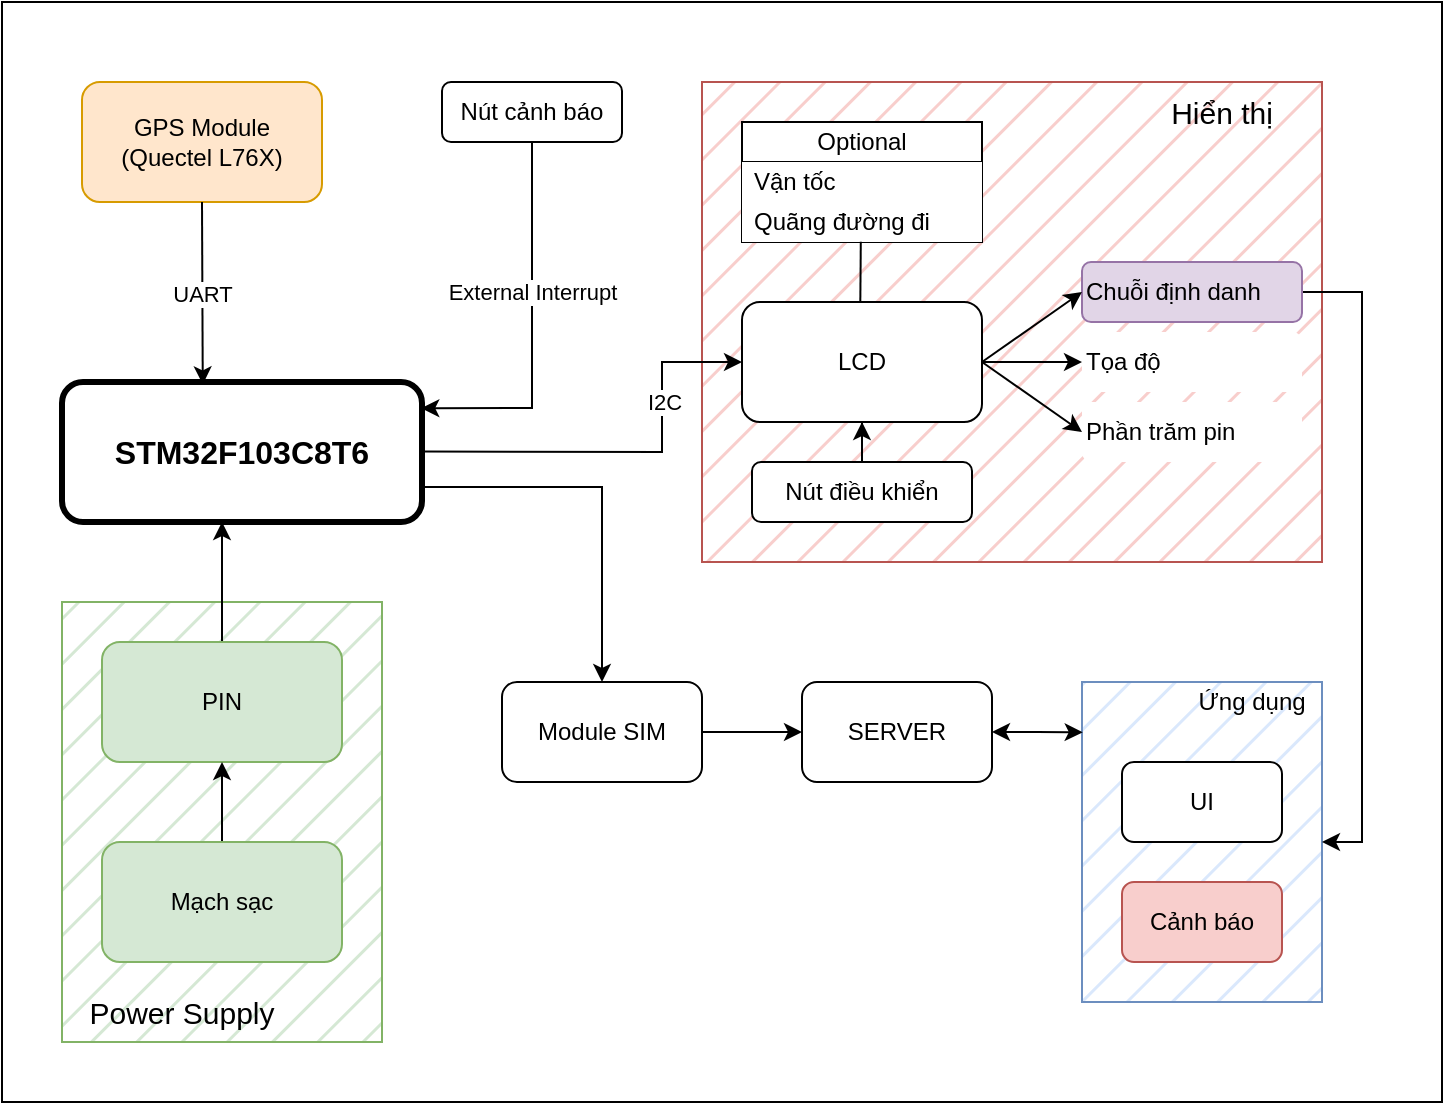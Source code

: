 <mxfile version="24.2.5" type="github">
  <diagram name="Page-1" id="vP7GKqEe_UTquGLLv8JT">
    <mxGraphModel dx="1390" dy="716" grid="1" gridSize="10" guides="1" tooltips="1" connect="1" arrows="1" fold="1" page="1" pageScale="1" pageWidth="850" pageHeight="1100" math="0" shadow="0">
      <root>
        <mxCell id="0" />
        <mxCell id="1" parent="0" />
        <mxCell id="70fF8Lxhg9ggZ1zZ8sWO-58" value="" style="rounded=0;whiteSpace=wrap;html=1;" parent="1" vertex="1">
          <mxGeometry x="270" y="150" width="720" height="550" as="geometry" />
        </mxCell>
        <mxCell id="70fF8Lxhg9ggZ1zZ8sWO-54" value="" style="rounded=0;whiteSpace=wrap;html=1;fillColor=#dae8fc;strokeColor=#6c8ebf;fillStyle=hatch;" parent="1" vertex="1">
          <mxGeometry x="810" y="490" width="120" height="160" as="geometry" />
        </mxCell>
        <mxCell id="70fF8Lxhg9ggZ1zZ8sWO-38" value="" style="rounded=0;whiteSpace=wrap;html=1;fillColor=#f8cecc;strokeColor=#b85450;fillStyle=hatch;" parent="1" vertex="1">
          <mxGeometry x="620" y="190" width="310" height="240" as="geometry" />
        </mxCell>
        <mxCell id="70fF8Lxhg9ggZ1zZ8sWO-16" value="" style="rounded=0;whiteSpace=wrap;html=1;fillColor=#d5e8d4;strokeColor=#82b366;fillStyle=hatch;" parent="1" vertex="1">
          <mxGeometry x="300" y="450" width="160" height="220" as="geometry" />
        </mxCell>
        <mxCell id="rKckvZo6JhOjvVGpJgdQ-3" style="edgeStyle=orthogonalEdgeStyle;rounded=0;orthogonalLoop=1;jettySize=auto;html=1;exitX=1;exitY=0.75;exitDx=0;exitDy=0;entryX=0.5;entryY=0;entryDx=0;entryDy=0;" edge="1" parent="1" source="70fF8Lxhg9ggZ1zZ8sWO-1" target="rKckvZo6JhOjvVGpJgdQ-1">
          <mxGeometry relative="1" as="geometry" />
        </mxCell>
        <mxCell id="70fF8Lxhg9ggZ1zZ8sWO-1" value="&lt;font style=&quot;font-size: 16px;&quot;&gt;&lt;b style=&quot;font-size: 16px;&quot;&gt;STM32F103C8T6&lt;/b&gt;&lt;/font&gt;" style="rounded=1;whiteSpace=wrap;html=1;strokeWidth=3;fontSize=16;" parent="1" vertex="1">
          <mxGeometry x="300" y="340" width="180" height="70" as="geometry" />
        </mxCell>
        <mxCell id="70fF8Lxhg9ggZ1zZ8sWO-2" value="&lt;div&gt;GPS Module&lt;/div&gt;&lt;div&gt;(Quectel L76X)&lt;br&gt;&lt;/div&gt;" style="rounded=1;whiteSpace=wrap;html=1;fillColor=#ffe6cc;strokeColor=#d79b00;" parent="1" vertex="1">
          <mxGeometry x="310" y="190" width="120" height="60" as="geometry" />
        </mxCell>
        <mxCell id="70fF8Lxhg9ggZ1zZ8sWO-4" value="" style="endArrow=classic;html=1;rounded=0;entryX=0.391;entryY=0.017;entryDx=0;entryDy=0;exitX=0.5;exitY=1;exitDx=0;exitDy=0;entryPerimeter=0;" parent="1" source="70fF8Lxhg9ggZ1zZ8sWO-2" target="70fF8Lxhg9ggZ1zZ8sWO-1" edge="1">
          <mxGeometry relative="1" as="geometry">
            <mxPoint x="425" y="270" as="sourcePoint" />
            <mxPoint x="525" y="270" as="targetPoint" />
          </mxGeometry>
        </mxCell>
        <mxCell id="70fF8Lxhg9ggZ1zZ8sWO-5" value="&lt;div&gt;UART&lt;/div&gt;" style="edgeLabel;resizable=0;html=1;;align=center;verticalAlign=middle;" parent="70fF8Lxhg9ggZ1zZ8sWO-4" connectable="0" vertex="1">
          <mxGeometry relative="1" as="geometry" />
        </mxCell>
        <mxCell id="70fF8Lxhg9ggZ1zZ8sWO-6" value="Nút cảnh báo" style="rounded=1;whiteSpace=wrap;html=1;" parent="1" vertex="1">
          <mxGeometry x="490" y="190" width="90" height="30" as="geometry" />
        </mxCell>
        <mxCell id="70fF8Lxhg9ggZ1zZ8sWO-8" value="" style="endArrow=classic;html=1;rounded=0;entryX=0.998;entryY=0.187;entryDx=0;entryDy=0;exitX=0.5;exitY=1;exitDx=0;exitDy=0;entryPerimeter=0;" parent="1" source="70fF8Lxhg9ggZ1zZ8sWO-6" target="70fF8Lxhg9ggZ1zZ8sWO-1" edge="1">
          <mxGeometry relative="1" as="geometry">
            <mxPoint x="574.8" y="220" as="sourcePoint" />
            <mxPoint x="574.8" y="310" as="targetPoint" />
            <Array as="points">
              <mxPoint x="535" y="353" />
            </Array>
          </mxGeometry>
        </mxCell>
        <mxCell id="70fF8Lxhg9ggZ1zZ8sWO-9" value="External Interrupt" style="edgeLabel;resizable=0;html=1;;align=center;verticalAlign=middle;" parent="70fF8Lxhg9ggZ1zZ8sWO-8" connectable="0" vertex="1">
          <mxGeometry relative="1" as="geometry">
            <mxPoint y="-19" as="offset" />
          </mxGeometry>
        </mxCell>
        <mxCell id="70fF8Lxhg9ggZ1zZ8sWO-14" style="edgeStyle=orthogonalEdgeStyle;rounded=0;orthogonalLoop=1;jettySize=auto;html=1;" parent="1" source="70fF8Lxhg9ggZ1zZ8sWO-11" edge="1">
          <mxGeometry relative="1" as="geometry">
            <mxPoint x="380" y="410" as="targetPoint" />
            <Array as="points">
              <mxPoint x="380" y="410" />
            </Array>
          </mxGeometry>
        </mxCell>
        <mxCell id="70fF8Lxhg9ggZ1zZ8sWO-11" value="PIN" style="rounded=1;whiteSpace=wrap;html=1;fillColor=#d5e8d4;strokeColor=#82b366;" parent="1" vertex="1">
          <mxGeometry x="320" y="470" width="120" height="60" as="geometry" />
        </mxCell>
        <mxCell id="70fF8Lxhg9ggZ1zZ8sWO-13" style="edgeStyle=orthogonalEdgeStyle;rounded=0;orthogonalLoop=1;jettySize=auto;html=1;entryX=0.5;entryY=1;entryDx=0;entryDy=0;" parent="1" source="70fF8Lxhg9ggZ1zZ8sWO-12" target="70fF8Lxhg9ggZ1zZ8sWO-11" edge="1">
          <mxGeometry relative="1" as="geometry" />
        </mxCell>
        <mxCell id="70fF8Lxhg9ggZ1zZ8sWO-12" value="Mạch sạc " style="rounded=1;whiteSpace=wrap;html=1;fillColor=#d5e8d4;strokeColor=#82b366;" parent="1" vertex="1">
          <mxGeometry x="320" y="570" width="120" height="60" as="geometry" />
        </mxCell>
        <mxCell id="70fF8Lxhg9ggZ1zZ8sWO-17" value="&lt;div style=&quot;font-size: 15px;&quot;&gt;Power Supply &lt;br style=&quot;font-size: 15px;&quot;&gt;&lt;/div&gt;" style="text;html=1;align=center;verticalAlign=middle;whiteSpace=wrap;rounded=0;fontSize=15;fillColor=none;" parent="1" vertex="1">
          <mxGeometry x="300" y="640" width="120" height="30" as="geometry" />
        </mxCell>
        <mxCell id="70fF8Lxhg9ggZ1zZ8sWO-18" value="LCD" style="rounded=1;whiteSpace=wrap;html=1;fontSize=12;" parent="1" vertex="1">
          <mxGeometry x="640" y="300" width="120" height="60" as="geometry" />
        </mxCell>
        <mxCell id="70fF8Lxhg9ggZ1zZ8sWO-20" value="" style="endArrow=classic;html=1;rounded=0;entryX=0;entryY=0.5;entryDx=0;entryDy=0;" parent="1" target="70fF8Lxhg9ggZ1zZ8sWO-18" edge="1">
          <mxGeometry relative="1" as="geometry">
            <mxPoint x="480" y="374.76" as="sourcePoint" />
            <mxPoint x="580" y="374.76" as="targetPoint" />
            <Array as="points">
              <mxPoint x="600" y="375" />
              <mxPoint x="600" y="330" />
            </Array>
          </mxGeometry>
        </mxCell>
        <mxCell id="70fF8Lxhg9ggZ1zZ8sWO-21" value="I2C" style="edgeLabel;resizable=0;html=1;;align=center;verticalAlign=middle;" parent="70fF8Lxhg9ggZ1zZ8sWO-20" connectable="0" vertex="1">
          <mxGeometry relative="1" as="geometry">
            <mxPoint x="18" y="-25" as="offset" />
          </mxGeometry>
        </mxCell>
        <mxCell id="rKckvZo6JhOjvVGpJgdQ-7" style="edgeStyle=orthogonalEdgeStyle;rounded=0;orthogonalLoop=1;jettySize=auto;html=1;entryX=1;entryY=0.5;entryDx=0;entryDy=0;" edge="1" parent="1" source="70fF8Lxhg9ggZ1zZ8sWO-22" target="70fF8Lxhg9ggZ1zZ8sWO-54">
          <mxGeometry relative="1" as="geometry">
            <Array as="points">
              <mxPoint x="950" y="295" />
              <mxPoint x="950" y="570" />
            </Array>
          </mxGeometry>
        </mxCell>
        <mxCell id="70fF8Lxhg9ggZ1zZ8sWO-22" value="Chuỗi định danh " style="text;html=1;align=left;verticalAlign=middle;whiteSpace=wrap;rounded=1;fillColor=#e1d5e7;strokeColor=#9673a6;" parent="1" vertex="1">
          <mxGeometry x="810" y="280" width="110" height="30" as="geometry" />
        </mxCell>
        <mxCell id="70fF8Lxhg9ggZ1zZ8sWO-23" value="Tọa độ " style="text;html=1;align=left;verticalAlign=middle;whiteSpace=wrap;rounded=1;fillColor=default;" parent="1" vertex="1">
          <mxGeometry x="810" y="315" width="110" height="30" as="geometry" />
        </mxCell>
        <mxCell id="70fF8Lxhg9ggZ1zZ8sWO-24" value="Phần trăm pin " style="text;html=1;align=left;verticalAlign=middle;whiteSpace=wrap;rounded=1;fillColor=default;" parent="1" vertex="1">
          <mxGeometry x="810" y="350" width="110" height="30" as="geometry" />
        </mxCell>
        <mxCell id="70fF8Lxhg9ggZ1zZ8sWO-26" value="" style="endArrow=classic;html=1;rounded=0;entryX=0;entryY=0.5;entryDx=0;entryDy=0;" parent="1" target="70fF8Lxhg9ggZ1zZ8sWO-22" edge="1">
          <mxGeometry width="50" height="50" relative="1" as="geometry">
            <mxPoint x="760" y="330" as="sourcePoint" />
            <mxPoint x="810" y="280" as="targetPoint" />
          </mxGeometry>
        </mxCell>
        <mxCell id="70fF8Lxhg9ggZ1zZ8sWO-27" value="" style="endArrow=classic;html=1;rounded=0;entryX=0;entryY=0.5;entryDx=0;entryDy=0;exitX=1;exitY=0.5;exitDx=0;exitDy=0;" parent="1" source="70fF8Lxhg9ggZ1zZ8sWO-18" target="70fF8Lxhg9ggZ1zZ8sWO-23" edge="1">
          <mxGeometry width="50" height="50" relative="1" as="geometry">
            <mxPoint x="770" y="340" as="sourcePoint" />
            <mxPoint x="820" y="305" as="targetPoint" />
          </mxGeometry>
        </mxCell>
        <mxCell id="70fF8Lxhg9ggZ1zZ8sWO-28" value="" style="endArrow=classic;html=1;rounded=0;entryX=0;entryY=0.5;entryDx=0;entryDy=0;exitX=1;exitY=0.5;exitDx=0;exitDy=0;" parent="1" source="70fF8Lxhg9ggZ1zZ8sWO-18" target="70fF8Lxhg9ggZ1zZ8sWO-24" edge="1">
          <mxGeometry width="50" height="50" relative="1" as="geometry">
            <mxPoint x="770" y="340" as="sourcePoint" />
            <mxPoint x="820" y="340" as="targetPoint" />
          </mxGeometry>
        </mxCell>
        <mxCell id="70fF8Lxhg9ggZ1zZ8sWO-29" value="Optional " style="swimlane;fontStyle=0;childLayout=stackLayout;horizontal=1;startSize=20;horizontalStack=0;resizeParent=1;resizeParentMax=0;resizeLast=0;collapsible=1;marginBottom=0;whiteSpace=wrap;html=1;" parent="1" vertex="1">
          <mxGeometry x="640" y="210" width="120" height="60" as="geometry" />
        </mxCell>
        <mxCell id="70fF8Lxhg9ggZ1zZ8sWO-30" value="&lt;div&gt;Vận tốc &lt;br&gt;&lt;/div&gt;" style="text;strokeColor=none;fillColor=default;align=left;verticalAlign=middle;spacingLeft=4;spacingRight=4;overflow=hidden;points=[[0,0.5],[1,0.5]];portConstraint=eastwest;rotatable=0;whiteSpace=wrap;html=1;" parent="70fF8Lxhg9ggZ1zZ8sWO-29" vertex="1">
          <mxGeometry y="20" width="120" height="20" as="geometry" />
        </mxCell>
        <mxCell id="70fF8Lxhg9ggZ1zZ8sWO-31" value="Quãng đường đi " style="text;strokeColor=none;fillColor=default;align=left;verticalAlign=middle;spacingLeft=4;spacingRight=4;overflow=hidden;points=[[0,0.5],[1,0.5]];portConstraint=eastwest;rotatable=0;whiteSpace=wrap;html=1;" parent="70fF8Lxhg9ggZ1zZ8sWO-29" vertex="1">
          <mxGeometry y="40" width="120" height="20" as="geometry" />
        </mxCell>
        <mxCell id="70fF8Lxhg9ggZ1zZ8sWO-35" style="edgeStyle=orthogonalEdgeStyle;rounded=0;orthogonalLoop=1;jettySize=auto;html=1;entryX=0.495;entryY=0.993;entryDx=0;entryDy=0;entryPerimeter=0;endArrow=none;endFill=0;exitX=0.493;exitY=0.003;exitDx=0;exitDy=0;exitPerimeter=0;" parent="1" source="70fF8Lxhg9ggZ1zZ8sWO-18" target="70fF8Lxhg9ggZ1zZ8sWO-31" edge="1">
          <mxGeometry relative="1" as="geometry" />
        </mxCell>
        <mxCell id="70fF8Lxhg9ggZ1zZ8sWO-37" style="edgeStyle=orthogonalEdgeStyle;rounded=0;orthogonalLoop=1;jettySize=auto;html=1;entryX=0.5;entryY=1;entryDx=0;entryDy=0;" parent="1" source="70fF8Lxhg9ggZ1zZ8sWO-36" target="70fF8Lxhg9ggZ1zZ8sWO-18" edge="1">
          <mxGeometry relative="1" as="geometry" />
        </mxCell>
        <mxCell id="70fF8Lxhg9ggZ1zZ8sWO-36" value="Nút điều khiển " style="rounded=1;whiteSpace=wrap;html=1;" parent="1" vertex="1">
          <mxGeometry x="645" y="380" width="110" height="30" as="geometry" />
        </mxCell>
        <mxCell id="70fF8Lxhg9ggZ1zZ8sWO-39" value="Hiển thị " style="text;html=1;align=center;verticalAlign=middle;whiteSpace=wrap;rounded=0;fontSize=15;fillColor=none;" parent="1" vertex="1">
          <mxGeometry x="830" y="190" width="100" height="30" as="geometry" />
        </mxCell>
        <mxCell id="70fF8Lxhg9ggZ1zZ8sWO-40" value="SERVER " style="rounded=1;whiteSpace=wrap;html=1;" parent="1" vertex="1">
          <mxGeometry x="670" y="490" width="95" height="50" as="geometry" />
        </mxCell>
        <mxCell id="70fF8Lxhg9ggZ1zZ8sWO-48" value="UI" style="rounded=1;whiteSpace=wrap;html=1;" parent="1" vertex="1">
          <mxGeometry x="830" y="530" width="80" height="40" as="geometry" />
        </mxCell>
        <mxCell id="70fF8Lxhg9ggZ1zZ8sWO-50" value="Cảnh báo " style="rounded=1;whiteSpace=wrap;html=1;fillColor=#f8cecc;strokeColor=#b85450;" parent="1" vertex="1">
          <mxGeometry x="830" y="590" width="80" height="40" as="geometry" />
        </mxCell>
        <mxCell id="70fF8Lxhg9ggZ1zZ8sWO-53" value="Ứng dụng " style="text;html=1;align=center;verticalAlign=middle;whiteSpace=wrap;rounded=0;" parent="1" vertex="1">
          <mxGeometry x="860" y="490" width="70" height="20" as="geometry" />
        </mxCell>
        <mxCell id="rKckvZo6JhOjvVGpJgdQ-4" style="edgeStyle=orthogonalEdgeStyle;rounded=0;orthogonalLoop=1;jettySize=auto;html=1;exitX=1;exitY=0.5;exitDx=0;exitDy=0;" edge="1" parent="1" source="rKckvZo6JhOjvVGpJgdQ-1" target="70fF8Lxhg9ggZ1zZ8sWO-40">
          <mxGeometry relative="1" as="geometry" />
        </mxCell>
        <mxCell id="rKckvZo6JhOjvVGpJgdQ-1" value="Module SIM" style="rounded=1;whiteSpace=wrap;html=1;" vertex="1" parent="1">
          <mxGeometry x="520" y="490" width="100" height="50" as="geometry" />
        </mxCell>
        <mxCell id="rKckvZo6JhOjvVGpJgdQ-5" style="edgeStyle=orthogonalEdgeStyle;rounded=0;orthogonalLoop=1;jettySize=auto;html=1;entryX=0.003;entryY=0.157;entryDx=0;entryDy=0;entryPerimeter=0;startArrow=classic;startFill=1;" edge="1" parent="1" source="70fF8Lxhg9ggZ1zZ8sWO-40" target="70fF8Lxhg9ggZ1zZ8sWO-54">
          <mxGeometry relative="1" as="geometry" />
        </mxCell>
      </root>
    </mxGraphModel>
  </diagram>
</mxfile>
